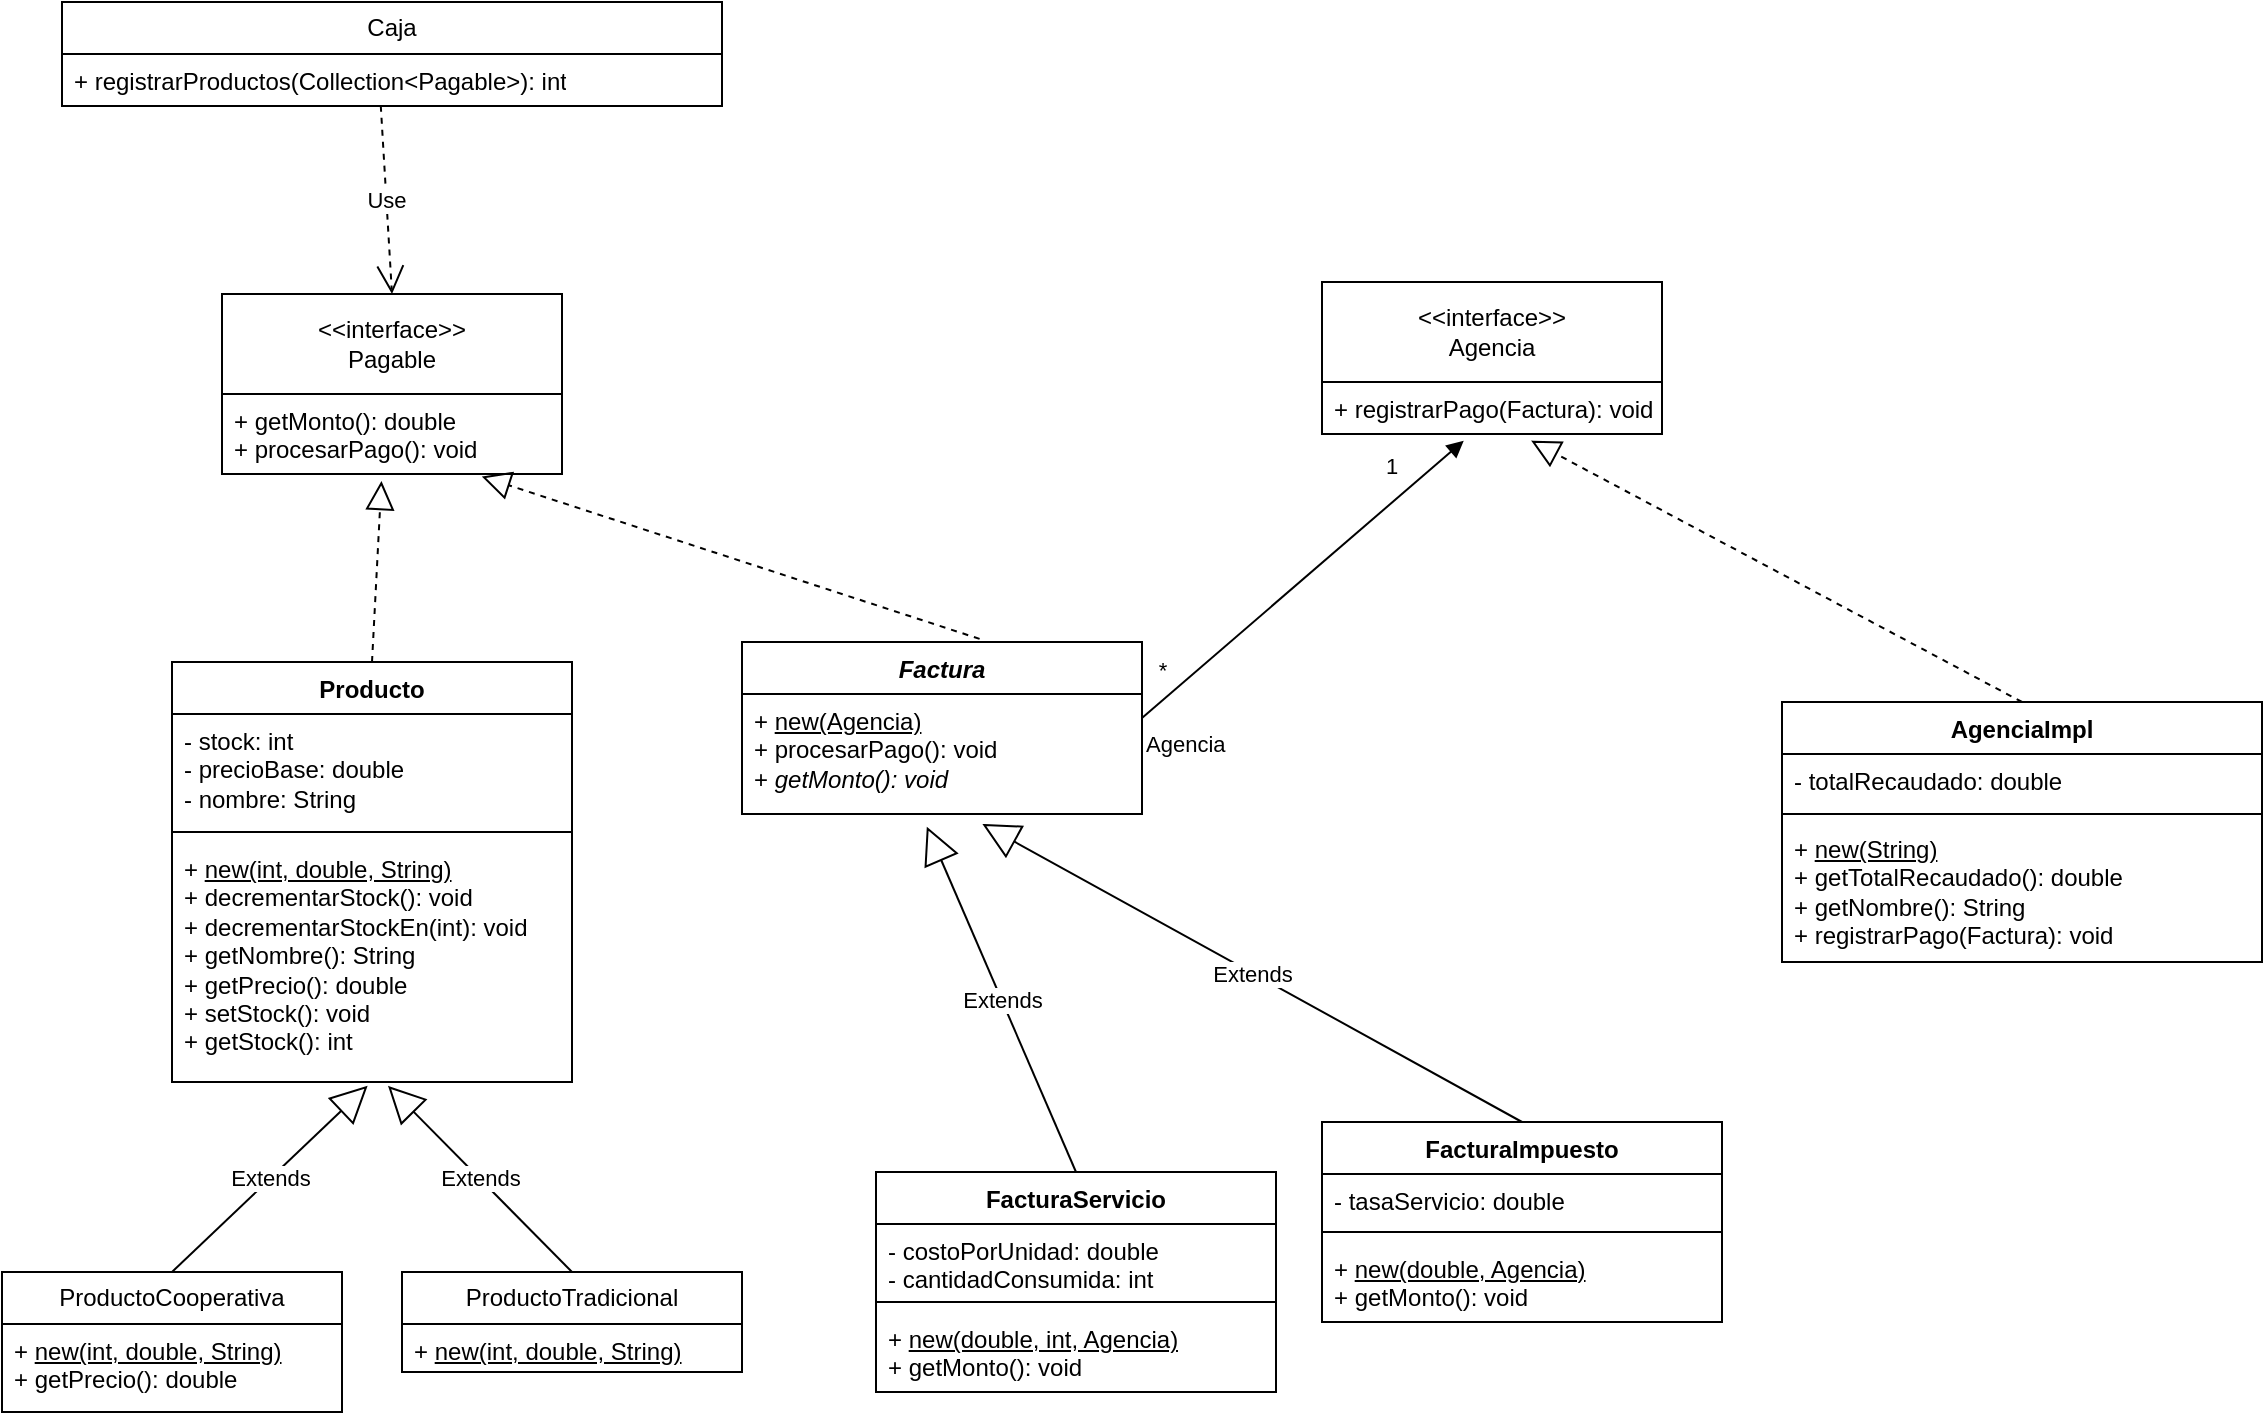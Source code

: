 <mxfile version="21.6.8" type="device">
  <diagram name="Página-1" id="aWG5LhvWH3k3fdZScuHt">
    <mxGraphModel dx="1320" dy="2644" grid="1" gridSize="10" guides="1" tooltips="1" connect="1" arrows="1" fold="1" page="1" pageScale="1" pageWidth="827" pageHeight="1169" math="0" shadow="0">
      <root>
        <mxCell id="0" />
        <mxCell id="1" parent="0" />
        <mxCell id="7X6Qb4dtSTflAjBjP5-G-5" value="Caja" style="swimlane;fontStyle=0;childLayout=stackLayout;horizontal=1;startSize=26;fillColor=none;horizontalStack=0;resizeParent=1;resizeParentMax=0;resizeLast=0;collapsible=1;marginBottom=0;whiteSpace=wrap;html=1;" vertex="1" parent="1">
          <mxGeometry x="220" y="180" width="330" height="52" as="geometry" />
        </mxCell>
        <mxCell id="7X6Qb4dtSTflAjBjP5-G-6" value="+&amp;nbsp;registrarProductos(Collection&amp;lt;Pagable&amp;gt;): int" style="text;strokeColor=none;fillColor=none;align=left;verticalAlign=top;spacingLeft=4;spacingRight=4;overflow=hidden;rotatable=0;points=[[0,0.5],[1,0.5]];portConstraint=eastwest;whiteSpace=wrap;html=1;" vertex="1" parent="7X6Qb4dtSTflAjBjP5-G-5">
          <mxGeometry y="26" width="330" height="26" as="geometry" />
        </mxCell>
        <mxCell id="7X6Qb4dtSTflAjBjP5-G-14" value="Producto" style="swimlane;fontStyle=1;align=center;verticalAlign=top;childLayout=stackLayout;horizontal=1;startSize=26;horizontalStack=0;resizeParent=1;resizeParentMax=0;resizeLast=0;collapsible=1;marginBottom=0;whiteSpace=wrap;html=1;" vertex="1" parent="1">
          <mxGeometry x="275" y="510" width="200" height="210" as="geometry" />
        </mxCell>
        <mxCell id="7X6Qb4dtSTflAjBjP5-G-15" value="- stock: int&lt;br&gt;- precioBase: double&lt;br&gt;- nombre: String" style="text;strokeColor=none;fillColor=none;align=left;verticalAlign=top;spacingLeft=4;spacingRight=4;overflow=hidden;rotatable=0;points=[[0,0.5],[1,0.5]];portConstraint=eastwest;whiteSpace=wrap;html=1;" vertex="1" parent="7X6Qb4dtSTflAjBjP5-G-14">
          <mxGeometry y="26" width="200" height="54" as="geometry" />
        </mxCell>
        <mxCell id="7X6Qb4dtSTflAjBjP5-G-16" value="" style="line;strokeWidth=1;fillColor=none;align=left;verticalAlign=middle;spacingTop=-1;spacingLeft=3;spacingRight=3;rotatable=0;labelPosition=right;points=[];portConstraint=eastwest;strokeColor=inherit;" vertex="1" parent="7X6Qb4dtSTflAjBjP5-G-14">
          <mxGeometry y="80" width="200" height="10" as="geometry" />
        </mxCell>
        <mxCell id="7X6Qb4dtSTflAjBjP5-G-17" value="+ &lt;u&gt;new(int, double, String)&lt;/u&gt;&lt;br&gt;+ decrementarStock(): void&lt;br&gt;+ decrementarStockEn(int): void&lt;br&gt;+ getNombre(): String&lt;br&gt;+ getPrecio(): double&lt;br&gt;+ setStock(): void&lt;br&gt;+ getStock(): int" style="text;strokeColor=none;fillColor=none;align=left;verticalAlign=top;spacingLeft=4;spacingRight=4;overflow=hidden;rotatable=0;points=[[0,0.5],[1,0.5]];portConstraint=eastwest;whiteSpace=wrap;html=1;" vertex="1" parent="7X6Qb4dtSTflAjBjP5-G-14">
          <mxGeometry y="90" width="200" height="120" as="geometry" />
        </mxCell>
        <mxCell id="7X6Qb4dtSTflAjBjP5-G-18" value="Use" style="endArrow=open;endSize=12;dashed=1;html=1;rounded=0;exitX=0.483;exitY=0.996;exitDx=0;exitDy=0;exitPerimeter=0;entryX=0.5;entryY=0;entryDx=0;entryDy=0;" edge="1" parent="1" source="7X6Qb4dtSTflAjBjP5-G-6" target="7X6Qb4dtSTflAjBjP5-G-38">
          <mxGeometry width="160" relative="1" as="geometry">
            <mxPoint x="390" y="370" as="sourcePoint" />
            <mxPoint x="550" y="370" as="targetPoint" />
          </mxGeometry>
        </mxCell>
        <mxCell id="7X6Qb4dtSTflAjBjP5-G-19" value="ProductoCooperativa" style="swimlane;fontStyle=0;childLayout=stackLayout;horizontal=1;startSize=26;fillColor=none;horizontalStack=0;resizeParent=1;resizeParentMax=0;resizeLast=0;collapsible=1;marginBottom=0;whiteSpace=wrap;html=1;" vertex="1" parent="1">
          <mxGeometry x="190" y="815" width="170" height="70" as="geometry" />
        </mxCell>
        <mxCell id="7X6Qb4dtSTflAjBjP5-G-20" value="+ &lt;u&gt;new(int, double, String)&lt;/u&gt;&lt;br&gt;+ getPrecio(): double" style="text;strokeColor=none;fillColor=none;align=left;verticalAlign=top;spacingLeft=4;spacingRight=4;overflow=hidden;rotatable=0;points=[[0,0.5],[1,0.5]];portConstraint=eastwest;whiteSpace=wrap;html=1;" vertex="1" parent="7X6Qb4dtSTflAjBjP5-G-19">
          <mxGeometry y="26" width="170" height="44" as="geometry" />
        </mxCell>
        <mxCell id="7X6Qb4dtSTflAjBjP5-G-23" value="ProductoTradicional" style="swimlane;fontStyle=0;childLayout=stackLayout;horizontal=1;startSize=26;fillColor=none;horizontalStack=0;resizeParent=1;resizeParentMax=0;resizeLast=0;collapsible=1;marginBottom=0;whiteSpace=wrap;html=1;" vertex="1" parent="1">
          <mxGeometry x="390" y="815" width="170" height="50" as="geometry" />
        </mxCell>
        <mxCell id="7X6Qb4dtSTflAjBjP5-G-24" value="+ &lt;u&gt;new(int, double, String)&lt;/u&gt;&lt;br&gt;" style="text;strokeColor=none;fillColor=none;align=left;verticalAlign=top;spacingLeft=4;spacingRight=4;overflow=hidden;rotatable=0;points=[[0,0.5],[1,0.5]];portConstraint=eastwest;whiteSpace=wrap;html=1;" vertex="1" parent="7X6Qb4dtSTflAjBjP5-G-23">
          <mxGeometry y="26" width="170" height="24" as="geometry" />
        </mxCell>
        <mxCell id="7X6Qb4dtSTflAjBjP5-G-25" value="Extends" style="endArrow=block;endSize=16;endFill=0;html=1;rounded=0;entryX=0.489;entryY=1.016;entryDx=0;entryDy=0;entryPerimeter=0;exitX=0.5;exitY=0;exitDx=0;exitDy=0;" edge="1" parent="1" source="7X6Qb4dtSTflAjBjP5-G-19" target="7X6Qb4dtSTflAjBjP5-G-17">
          <mxGeometry width="160" relative="1" as="geometry">
            <mxPoint x="210" y="805" as="sourcePoint" />
            <mxPoint x="370" y="805" as="targetPoint" />
          </mxGeometry>
        </mxCell>
        <mxCell id="7X6Qb4dtSTflAjBjP5-G-26" value="Extends" style="endArrow=block;endSize=16;endFill=0;html=1;rounded=0;entryX=0.54;entryY=1.016;entryDx=0;entryDy=0;entryPerimeter=0;exitX=0.5;exitY=0;exitDx=0;exitDy=0;" edge="1" parent="1" source="7X6Qb4dtSTflAjBjP5-G-23" target="7X6Qb4dtSTflAjBjP5-G-17">
          <mxGeometry width="160" relative="1" as="geometry">
            <mxPoint x="285" y="825" as="sourcePoint" />
            <mxPoint x="383" y="732" as="targetPoint" />
          </mxGeometry>
        </mxCell>
        <mxCell id="7X6Qb4dtSTflAjBjP5-G-29" value="&amp;lt;&amp;lt;interface&amp;gt;&amp;gt;&lt;br&gt;Agencia" style="swimlane;fontStyle=0;childLayout=stackLayout;horizontal=1;startSize=50;fillColor=none;horizontalStack=0;resizeParent=1;resizeParentMax=0;resizeLast=0;collapsible=1;marginBottom=0;whiteSpace=wrap;html=1;" vertex="1" parent="1">
          <mxGeometry x="850" y="320" width="170" height="76" as="geometry" />
        </mxCell>
        <mxCell id="7X6Qb4dtSTflAjBjP5-G-30" value="+ registrarPago(Factura): void" style="text;strokeColor=none;fillColor=none;align=left;verticalAlign=top;spacingLeft=4;spacingRight=4;overflow=hidden;rotatable=0;points=[[0,0.5],[1,0.5]];portConstraint=eastwest;whiteSpace=wrap;html=1;" vertex="1" parent="7X6Qb4dtSTflAjBjP5-G-29">
          <mxGeometry y="50" width="170" height="26" as="geometry" />
        </mxCell>
        <mxCell id="7X6Qb4dtSTflAjBjP5-G-33" value="AgenciaImpl" style="swimlane;fontStyle=1;align=center;verticalAlign=top;childLayout=stackLayout;horizontal=1;startSize=26;horizontalStack=0;resizeParent=1;resizeParentMax=0;resizeLast=0;collapsible=1;marginBottom=0;whiteSpace=wrap;html=1;" vertex="1" parent="1">
          <mxGeometry x="1080" y="530" width="240" height="130" as="geometry" />
        </mxCell>
        <mxCell id="7X6Qb4dtSTflAjBjP5-G-34" value="- totalRecaudado: double" style="text;strokeColor=none;fillColor=none;align=left;verticalAlign=top;spacingLeft=4;spacingRight=4;overflow=hidden;rotatable=0;points=[[0,0.5],[1,0.5]];portConstraint=eastwest;whiteSpace=wrap;html=1;" vertex="1" parent="7X6Qb4dtSTflAjBjP5-G-33">
          <mxGeometry y="26" width="240" height="26" as="geometry" />
        </mxCell>
        <mxCell id="7X6Qb4dtSTflAjBjP5-G-35" value="" style="line;strokeWidth=1;fillColor=none;align=left;verticalAlign=middle;spacingTop=-1;spacingLeft=3;spacingRight=3;rotatable=0;labelPosition=right;points=[];portConstraint=eastwest;strokeColor=inherit;" vertex="1" parent="7X6Qb4dtSTflAjBjP5-G-33">
          <mxGeometry y="52" width="240" height="8" as="geometry" />
        </mxCell>
        <mxCell id="7X6Qb4dtSTflAjBjP5-G-36" value="+ &lt;u&gt;new(String)&lt;/u&gt;&lt;br&gt;+ getTotalRecaudado(): double&lt;br&gt;+ getNombre(): String&lt;br&gt;+ registrarPago(Factura): void" style="text;strokeColor=none;fillColor=none;align=left;verticalAlign=top;spacingLeft=4;spacingRight=4;overflow=hidden;rotatable=0;points=[[0,0.5],[1,0.5]];portConstraint=eastwest;whiteSpace=wrap;html=1;" vertex="1" parent="7X6Qb4dtSTflAjBjP5-G-33">
          <mxGeometry y="60" width="240" height="70" as="geometry" />
        </mxCell>
        <mxCell id="7X6Qb4dtSTflAjBjP5-G-37" value="" style="endArrow=block;dashed=1;endFill=0;endSize=12;html=1;rounded=0;entryX=0.615;entryY=1.127;entryDx=0;entryDy=0;entryPerimeter=0;exitX=0.5;exitY=0;exitDx=0;exitDy=0;" edge="1" parent="1" source="7X6Qb4dtSTflAjBjP5-G-33" target="7X6Qb4dtSTflAjBjP5-G-30">
          <mxGeometry width="160" relative="1" as="geometry">
            <mxPoint x="1120" y="530" as="sourcePoint" />
            <mxPoint x="1280" y="530" as="targetPoint" />
          </mxGeometry>
        </mxCell>
        <mxCell id="7X6Qb4dtSTflAjBjP5-G-38" value="&amp;lt;&amp;lt;interface&amp;gt;&amp;gt;&lt;br&gt;Pagable" style="swimlane;fontStyle=0;childLayout=stackLayout;horizontal=1;startSize=50;fillColor=none;horizontalStack=0;resizeParent=1;resizeParentMax=0;resizeLast=0;collapsible=1;marginBottom=0;whiteSpace=wrap;html=1;" vertex="1" parent="1">
          <mxGeometry x="300" y="326" width="170" height="90" as="geometry" />
        </mxCell>
        <mxCell id="7X6Qb4dtSTflAjBjP5-G-39" value="+ getMonto(): double&lt;br&gt;+ procesarPago(): void" style="text;strokeColor=none;fillColor=none;align=left;verticalAlign=top;spacingLeft=4;spacingRight=4;overflow=hidden;rotatable=0;points=[[0,0.5],[1,0.5]];portConstraint=eastwest;whiteSpace=wrap;html=1;" vertex="1" parent="7X6Qb4dtSTflAjBjP5-G-38">
          <mxGeometry y="50" width="170" height="40" as="geometry" />
        </mxCell>
        <mxCell id="7X6Qb4dtSTflAjBjP5-G-40" value="" style="endArrow=block;dashed=1;endFill=0;endSize=12;html=1;rounded=0;exitX=0.5;exitY=0;exitDx=0;exitDy=0;entryX=0.469;entryY=1.088;entryDx=0;entryDy=0;entryPerimeter=0;" edge="1" parent="1" source="7X6Qb4dtSTflAjBjP5-G-14" target="7X6Qb4dtSTflAjBjP5-G-39">
          <mxGeometry width="160" relative="1" as="geometry">
            <mxPoint x="300" y="420" as="sourcePoint" />
            <mxPoint x="460" y="420" as="targetPoint" />
          </mxGeometry>
        </mxCell>
        <mxCell id="7X6Qb4dtSTflAjBjP5-G-41" value="&lt;i&gt;Factura&lt;/i&gt;" style="swimlane;fontStyle=1;align=center;verticalAlign=top;childLayout=stackLayout;horizontal=1;startSize=26;horizontalStack=0;resizeParent=1;resizeParentMax=0;resizeLast=0;collapsible=1;marginBottom=0;whiteSpace=wrap;html=1;" vertex="1" parent="1">
          <mxGeometry x="560" y="500" width="200" height="86" as="geometry" />
        </mxCell>
        <mxCell id="7X6Qb4dtSTflAjBjP5-G-44" value="+ &lt;u&gt;new(Agencia)&lt;/u&gt;&lt;br&gt;+ procesarPago(): void&lt;br&gt;+ &lt;i&gt;getMonto(): void&lt;/i&gt;" style="text;strokeColor=none;fillColor=none;align=left;verticalAlign=top;spacingLeft=4;spacingRight=4;overflow=hidden;rotatable=0;points=[[0,0.5],[1,0.5]];portConstraint=eastwest;whiteSpace=wrap;html=1;" vertex="1" parent="7X6Qb4dtSTflAjBjP5-G-41">
          <mxGeometry y="26" width="200" height="60" as="geometry" />
        </mxCell>
        <mxCell id="7X6Qb4dtSTflAjBjP5-G-45" value="" style="endArrow=block;dashed=1;endFill=0;endSize=12;html=1;rounded=0;entryX=0.764;entryY=1.031;entryDx=0;entryDy=0;entryPerimeter=0;exitX=0.594;exitY=-0.018;exitDx=0;exitDy=0;exitPerimeter=0;" edge="1" parent="1" source="7X6Qb4dtSTflAjBjP5-G-41" target="7X6Qb4dtSTflAjBjP5-G-39">
          <mxGeometry width="160" relative="1" as="geometry">
            <mxPoint x="440" y="580" as="sourcePoint" />
            <mxPoint x="600" y="580" as="targetPoint" />
          </mxGeometry>
        </mxCell>
        <mxCell id="7X6Qb4dtSTflAjBjP5-G-46" value="FacturaImpuesto" style="swimlane;fontStyle=1;align=center;verticalAlign=top;childLayout=stackLayout;horizontal=1;startSize=26;horizontalStack=0;resizeParent=1;resizeParentMax=0;resizeLast=0;collapsible=1;marginBottom=0;whiteSpace=wrap;html=1;" vertex="1" parent="1">
          <mxGeometry x="850" y="740" width="200" height="100" as="geometry" />
        </mxCell>
        <mxCell id="7X6Qb4dtSTflAjBjP5-G-47" value="- tasaServicio: double" style="text;strokeColor=none;fillColor=none;align=left;verticalAlign=top;spacingLeft=4;spacingRight=4;overflow=hidden;rotatable=0;points=[[0,0.5],[1,0.5]];portConstraint=eastwest;whiteSpace=wrap;html=1;" vertex="1" parent="7X6Qb4dtSTflAjBjP5-G-46">
          <mxGeometry y="26" width="200" height="24" as="geometry" />
        </mxCell>
        <mxCell id="7X6Qb4dtSTflAjBjP5-G-48" value="" style="line;strokeWidth=1;fillColor=none;align=left;verticalAlign=middle;spacingTop=-1;spacingLeft=3;spacingRight=3;rotatable=0;labelPosition=right;points=[];portConstraint=eastwest;strokeColor=inherit;" vertex="1" parent="7X6Qb4dtSTflAjBjP5-G-46">
          <mxGeometry y="50" width="200" height="10" as="geometry" />
        </mxCell>
        <mxCell id="7X6Qb4dtSTflAjBjP5-G-49" value="+ &lt;u&gt;new(double, Agencia)&lt;/u&gt;&lt;br&gt;+ getMonto(): void" style="text;strokeColor=none;fillColor=none;align=left;verticalAlign=top;spacingLeft=4;spacingRight=4;overflow=hidden;rotatable=0;points=[[0,0.5],[1,0.5]];portConstraint=eastwest;whiteSpace=wrap;html=1;" vertex="1" parent="7X6Qb4dtSTflAjBjP5-G-46">
          <mxGeometry y="60" width="200" height="40" as="geometry" />
        </mxCell>
        <mxCell id="7X6Qb4dtSTflAjBjP5-G-50" value="Extends" style="endArrow=block;endSize=16;endFill=0;html=1;rounded=0;entryX=0.601;entryY=1.083;entryDx=0;entryDy=0;entryPerimeter=0;exitX=0.5;exitY=0;exitDx=0;exitDy=0;" edge="1" parent="1" source="7X6Qb4dtSTflAjBjP5-G-46" target="7X6Qb4dtSTflAjBjP5-G-44">
          <mxGeometry width="160" relative="1" as="geometry">
            <mxPoint x="730" y="660" as="sourcePoint" />
            <mxPoint x="890" y="660" as="targetPoint" />
          </mxGeometry>
        </mxCell>
        <mxCell id="7X6Qb4dtSTflAjBjP5-G-51" value="FacturaServicio" style="swimlane;fontStyle=1;align=center;verticalAlign=top;childLayout=stackLayout;horizontal=1;startSize=26;horizontalStack=0;resizeParent=1;resizeParentMax=0;resizeLast=0;collapsible=1;marginBottom=0;whiteSpace=wrap;html=1;" vertex="1" parent="1">
          <mxGeometry x="627" y="765" width="200" height="110" as="geometry" />
        </mxCell>
        <mxCell id="7X6Qb4dtSTflAjBjP5-G-52" value="- costoPorUnidad: double&lt;br&gt;- cantidadConsumida: int" style="text;strokeColor=none;fillColor=none;align=left;verticalAlign=top;spacingLeft=4;spacingRight=4;overflow=hidden;rotatable=0;points=[[0,0.5],[1,0.5]];portConstraint=eastwest;whiteSpace=wrap;html=1;" vertex="1" parent="7X6Qb4dtSTflAjBjP5-G-51">
          <mxGeometry y="26" width="200" height="34" as="geometry" />
        </mxCell>
        <mxCell id="7X6Qb4dtSTflAjBjP5-G-53" value="" style="line;strokeWidth=1;fillColor=none;align=left;verticalAlign=middle;spacingTop=-1;spacingLeft=3;spacingRight=3;rotatable=0;labelPosition=right;points=[];portConstraint=eastwest;strokeColor=inherit;" vertex="1" parent="7X6Qb4dtSTflAjBjP5-G-51">
          <mxGeometry y="60" width="200" height="10" as="geometry" />
        </mxCell>
        <mxCell id="7X6Qb4dtSTflAjBjP5-G-54" value="+ &lt;u&gt;new(double, int, Agencia)&lt;/u&gt;&lt;br&gt;+ getMonto(): void" style="text;strokeColor=none;fillColor=none;align=left;verticalAlign=top;spacingLeft=4;spacingRight=4;overflow=hidden;rotatable=0;points=[[0,0.5],[1,0.5]];portConstraint=eastwest;whiteSpace=wrap;html=1;" vertex="1" parent="7X6Qb4dtSTflAjBjP5-G-51">
          <mxGeometry y="70" width="200" height="40" as="geometry" />
        </mxCell>
        <mxCell id="7X6Qb4dtSTflAjBjP5-G-55" value="Extends" style="endArrow=block;endSize=16;endFill=0;html=1;rounded=0;entryX=0.462;entryY=1.106;entryDx=0;entryDy=0;entryPerimeter=0;exitX=0.5;exitY=0;exitDx=0;exitDy=0;" edge="1" parent="1" source="7X6Qb4dtSTflAjBjP5-G-51" target="7X6Qb4dtSTflAjBjP5-G-44">
          <mxGeometry width="160" relative="1" as="geometry">
            <mxPoint x="960" y="750" as="sourcePoint" />
            <mxPoint x="690" y="635" as="targetPoint" />
          </mxGeometry>
        </mxCell>
        <mxCell id="7X6Qb4dtSTflAjBjP5-G-56" value="Agencia" style="endArrow=block;endFill=1;html=1;align=left;verticalAlign=top;rounded=0;exitX=1;exitY=0.5;exitDx=0;exitDy=0;entryX=0.417;entryY=1.128;entryDx=0;entryDy=0;entryPerimeter=0;" edge="1" parent="1" target="7X6Qb4dtSTflAjBjP5-G-30">
          <mxGeometry x="-1" relative="1" as="geometry">
            <mxPoint x="760" y="538.0" as="sourcePoint" />
            <mxPoint x="950" y="520" as="targetPoint" />
            <mxPoint as="offset" />
          </mxGeometry>
        </mxCell>
        <mxCell id="7X6Qb4dtSTflAjBjP5-G-57" value="1" style="edgeLabel;resizable=0;html=1;align=left;verticalAlign=bottom;" connectable="0" vertex="1" parent="7X6Qb4dtSTflAjBjP5-G-56">
          <mxGeometry x="-1" relative="1" as="geometry">
            <mxPoint x="120" y="-118" as="offset" />
          </mxGeometry>
        </mxCell>
        <mxCell id="7X6Qb4dtSTflAjBjP5-G-58" value="*" style="edgeLabel;html=1;align=center;verticalAlign=middle;resizable=0;points=[];" vertex="1" connectable="0" parent="7X6Qb4dtSTflAjBjP5-G-56">
          <mxGeometry x="-0.698" y="5" relative="1" as="geometry">
            <mxPoint x="-11" as="offset" />
          </mxGeometry>
        </mxCell>
      </root>
    </mxGraphModel>
  </diagram>
</mxfile>

